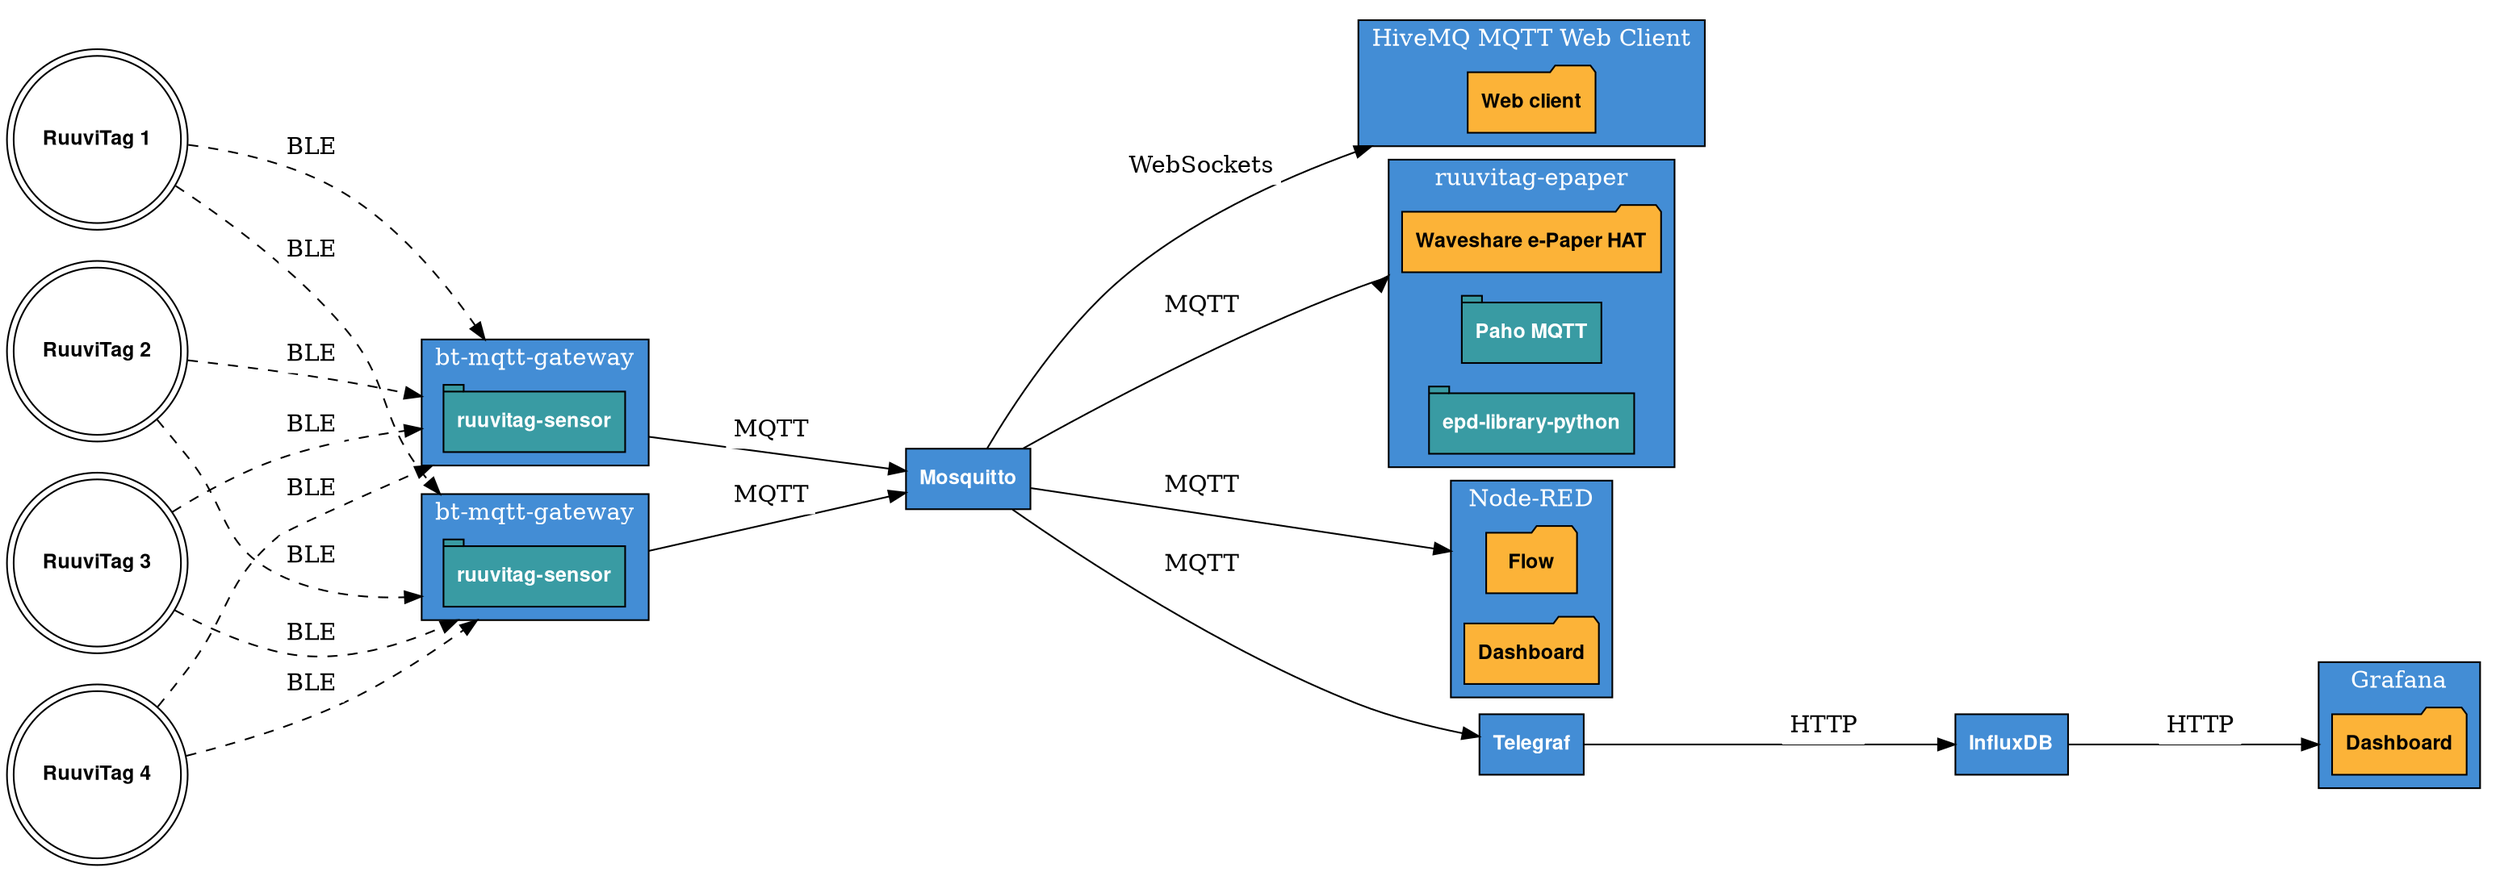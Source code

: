 digraph demo {
    compound=true
    node  [shape=folder style=filled fillcolor="#438dd5"
           fontcolor=white fontsize=12 fontname="Helvetica Bold"]
    graph [ranksep=1.5 rankdir=LR]
    edge  [style=solid]

    // RuuviTags
    "RuuviTag 1" [shape=doublecircle fillcolor=white fontcolor=black]
    "RuuviTag 4" [shape=doublecircle fillcolor=white fontcolor=black]
    "RuuviTag 3" [shape=doublecircle fillcolor=white fontcolor=black]
    "RuuviTag 2" [shape=doublecircle fillcolor=white fontcolor=black]

    // First bt-mqtt-gateway receiving RuuviTag broadcasts
    "RuuviTag 1" -> "ruuvitag-sensor1" [
        lhead="cluster_bt-mqtt-gateway1"
        style=dashed
        labeldistance=5
        labelangle=0
        label=<
            <table bgcolor="white" border="0">
                <tr>
                    <td>BLE</td>
                </tr>
            </table>
        >
    ]

    "RuuviTag 2" -> "ruuvitag-sensor1" [
        lhead="cluster_bt-mqtt-gateway1"
        style=dashed
        labeldistance=5
        labelangle=0
        label=<
            <table bgcolor="white" border="0">
                <tr>
                    <td>BLE</td>
                </tr>
            </table>
        >
    ]

    "RuuviTag 3" -> "ruuvitag-sensor1" [
        lhead="cluster_bt-mqtt-gateway1"
        style=dashed
        labeldistance=5
        labelangle=0
        label=<
            <table bgcolor="white" border="0">
                <tr>
                    <td>BLE</td>
                </tr>
            </table>
        >
    ]

    "RuuviTag 4" -> "ruuvitag-sensor1" [
        lhead="cluster_bt-mqtt-gateway1"
        style=dashed
        labeldistance=5
        labelangle=0
        label=<
            <table bgcolor="white" border="0">
                <tr>
                    <td>BLE</td>
                </tr>
            </table>
        >
    ]

    subgraph "cluster_bt-mqtt-gateway1" {
        label="bt-mqtt-gateway"
        style=filled
        fillcolor="#438dd5"
        fontcolor=white
        "ruuvitag-sensor1" [label="ruuvitag-sensor" shape=tab fillcolor="#399ba3"]
    }

    // Second bt-mqtt-gateway receiving RuuviTag broadcasts
    "RuuviTag 1" -> "ruuvitag-sensor2" [
        lhead="cluster_bt-mqtt-gateway2"
        style=dashed
        labeldistance=5
        labelangle=0
        label=<
            <table bgcolor="white" border="0">
                <tr>
                    <td>BLE</td>
                </tr>
            </table>
        >
    ]

    "RuuviTag 2" -> "ruuvitag-sensor2" [
        lhead="cluster_bt-mqtt-gateway2"
        style=dashed
        labeldistance=5
        labelangle=0
        label=<
            <table bgcolor="white" border="0">
                <tr>
                    <td>BLE</td>
                </tr>
            </table>
        >
    ]

    "RuuviTag 3" -> "ruuvitag-sensor2" [
        lhead="cluster_bt-mqtt-gateway2"
        style=dashed
        labeldistance=5
        labelangle=0
        label=<
            <table bgcolor="white" border="0">
                <tr>
                    <td>BLE</td>
                </tr>
            </table>
        >
    ]

    "RuuviTag 4" -> "ruuvitag-sensor2" [
        lhead="cluster_bt-mqtt-gateway2"
        style=dashed
        labeldistance=5
        labelangle=0
        label=<
            <table bgcolor="white" border="0">
                <tr>
                    <td>BLE</td>
                </tr>
            </table>
        >
    ]

    subgraph "cluster_bt-mqtt-gateway2" {
        label="bt-mqtt-gateway"
        style=filled
        fillcolor="#438dd5"
        fontcolor=white
        "ruuvitag-sensor2" [label="ruuvitag-sensor" shape=tab fillcolor="#399ba3"]
    }

    // Mosquitto
    "ruuvitag-sensor1" -> Mosquitto [
        ltail="cluster_bt-mqtt-gateway1"
        labeldistance=5
        labelangle=0
        label=<
            <table bgcolor="white" border="0">
                <tr>
                    <td>MQTT</td>
                </tr>
            </table>
        >
    ]

    "ruuvitag-sensor2" -> Mosquitto [
        ltail="cluster_bt-mqtt-gateway2"
        labeldistance=5
        labelangle=0
        label=<
            <table bgcolor="white" border="0">
                <tr>
                    <td>MQTT</td>
                </tr>
            </table>
        >
    ]

    Mosquitto [shape=rect]

    // HiveMQT MQTT Web Client
    Mosquitto -> hivemq_web_client [
        lhead=cluster_hivemq
        labeldistance=5
        labelangle=0
        label=<
            <table bgcolor="white" border="0">
                <tr>
                    <td>WebSockets</td>
                </tr>
            </table>
        >
    ]

    subgraph cluster_hivemq {
        label="HiveMQ MQTT Web Client"
        style=filled
        fillcolor="#438dd5"
        fontcolor=white
        hivemq_web_client [label="Web client" fillcolor="#fcb338" fontcolor=black]
    }

    // ruuvitag-epaper
    Mosquitto -> epaper [
        lhead=cluster_epaper
        labeldistance=5
        labelangle=0
        label=<
            <table bgcolor="white" border="0">
                <tr>
                    <td>MQTT</td>
                </tr>
            </table>
        >
    ]

    subgraph cluster_epaper{
        label="ruuvitag-epaper"
        style=filled
        fillcolor="#438dd5"
        fontcolor=white
        "Paho MQTT" [shape=tab fillcolor="#399ba3"]
        "epd-library-python" [shape=tab fillcolor="#399ba3"]
        epaper [label="Waveshare e-Paper HAT" fillcolor="#fcb338" fontcolor=black]
    }

    // Node-RED
    Mosquitto -> "Node-RED_flow" [
        lhead="cluster_Node-RED"
        labeldistance=5
        labelangle=0
        label=<
            <table bgcolor="white" border="0">
                <tr>
                    <td>MQTT</td>
                </tr>
            </table>
        >
    ]

    subgraph "cluster_Node-RED" {
        label="Node-RED"
        style=filled
        fillcolor="#438dd5"
        fontcolor=white
        "Node-RED_flow" [label="Flow" fillcolor="#fcb338" fontcolor=black]
        "Node-RED_dashboard" [label="Dashboard" fillcolor="#fcb338" fontcolor=black]
    }

    // Grafana
    Mosquitto -> Telegraf [
        labeldistance=5
        labelangle=0
        label=<
            <table bgcolor="white" border="0">
                <tr>
                    <td>MQTT</td>
                </tr>
            </table>
        >
    ]

    Telegraf [shape=rect]

    Telegraf -> InfluxDB [
        labeldistance=5
        labelangle=0
        label=<
            <table bgcolor="white" border="0">
                <tr>
                    <td>HTTP</td>
                </tr>
            </table>
        >
    ]

    InfluxDB [shape=rect]

    InfluxDB -> Grafana_dashboard [
        lhead=cluster_Grafana
        labeldistance=5
        labelangle=0
        label=<
            <table bgcolor="white" border="0">
                <tr>
                    <td>HTTP</td>
                </tr>
            </table>
        >
    ]

    subgraph cluster_Grafana {
        label="Grafana"
        style=filled
        fillcolor="#438dd5"
        fontcolor=white
        Grafana_dashboard [label="Dashboard" fillcolor="#fcb338" fontcolor=black]
    }
}
